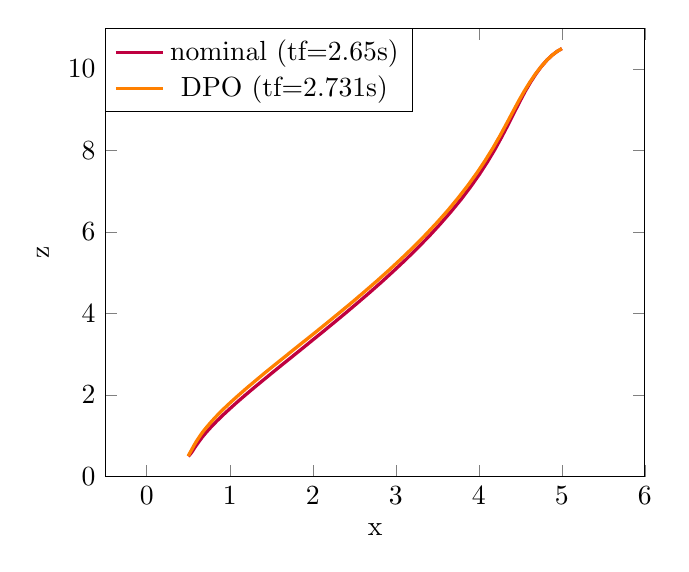 \begin{tikzpicture}[]
\begin{axis}[legend style = {{at={(0.0,1.0)},anchor=north west}}, ylabel = {z}, xmin = {-0.5}, xmax = {6}, ymax = {11.0}, xlabel = {x}, hide axis = {false}, ymin = {0}]\addplot+ [mark = {}, color=purple, very thick]coordinates {
(5.0, 10.5)
(4.944, 10.433)
(4.883, 10.339)
(4.82, 10.217)
(4.756, 10.068)
(4.691, 9.89)
(4.625, 9.684)
(4.558, 9.451)
(4.491, 9.192)
(4.422, 8.915)
(4.351, 8.627)
(4.275, 8.331)
(4.194, 8.03)
(4.105, 7.726)
(4.008, 7.42)
(3.902, 7.113)
(3.788, 6.806)
(3.665, 6.5)
(3.536, 6.198)
(3.402, 5.9)
(3.261, 5.607)
(3.118, 5.32)
(2.972, 5.041)
(2.826, 4.769)
(2.679, 4.505)
(2.533, 4.25)
(2.39, 4.004)
(2.249, 3.766)
(2.112, 3.537)
(1.978, 3.316)
(1.849, 3.102)
(1.724, 2.897)
(1.603, 2.699)
(1.488, 2.508)
(1.378, 2.324)
(1.273, 2.147)
(1.174, 1.976)
(1.081, 1.812)
(0.995, 1.654)
(0.915, 1.503)
(0.842, 1.358)
(0.777, 1.221)
(0.719, 1.091)
(0.669, 0.969)
(0.628, 0.856)
(0.593, 0.756)
(0.565, 0.67)
(0.542, 0.599)
(0.522, 0.545)
(0.507, 0.512)
(0.5, 0.5)
};
\addlegendentry{nominal (tf=2.65s)}
\addplot+ [mark = {}, color=orange, very thick]coordinates {
(5.0, 10.5)
(4.942, 10.431)
(4.88, 10.334)
(4.816, 10.21)
(4.751, 10.06)
(4.684, 9.885)
(4.617, 9.684)
(4.548, 9.459)
(4.478, 9.209)
(4.407, 8.939)
(4.333, 8.656)
(4.255, 8.363)
(4.171, 8.065)
(4.079, 7.763)
(3.979, 7.458)
(3.871, 7.152)
(3.754, 6.845)
(3.63, 6.539)
(3.498, 6.236)
(3.36, 5.936)
(3.218, 5.642)
(3.071, 5.354)
(2.922, 5.072)
(2.772, 4.799)
(2.622, 4.534)
(2.474, 4.277)
(2.327, 4.029)
(2.183, 3.789)
(2.043, 3.558)
(1.906, 3.335)
(1.774, 3.121)
(1.648, 2.914)
(1.526, 2.715)
(1.41, 2.523)
(1.301, 2.337)
(1.197, 2.159)
(1.1, 1.986)
(1.01, 1.821)
(0.927, 1.662)
(0.852, 1.509)
(0.785, 1.363)
(0.726, 1.224)
(0.674, 1.093)
(0.632, 0.97)
(0.596, 0.857)
(0.567, 0.757)
(0.544, 0.67)
(0.525, 0.599)
(0.51, 0.545)
(0.502, 0.512)
(0.5, 0.5)
};
\addlegendentry{DPO (tf=2.731s)}
\end{axis}

\end{tikzpicture}
